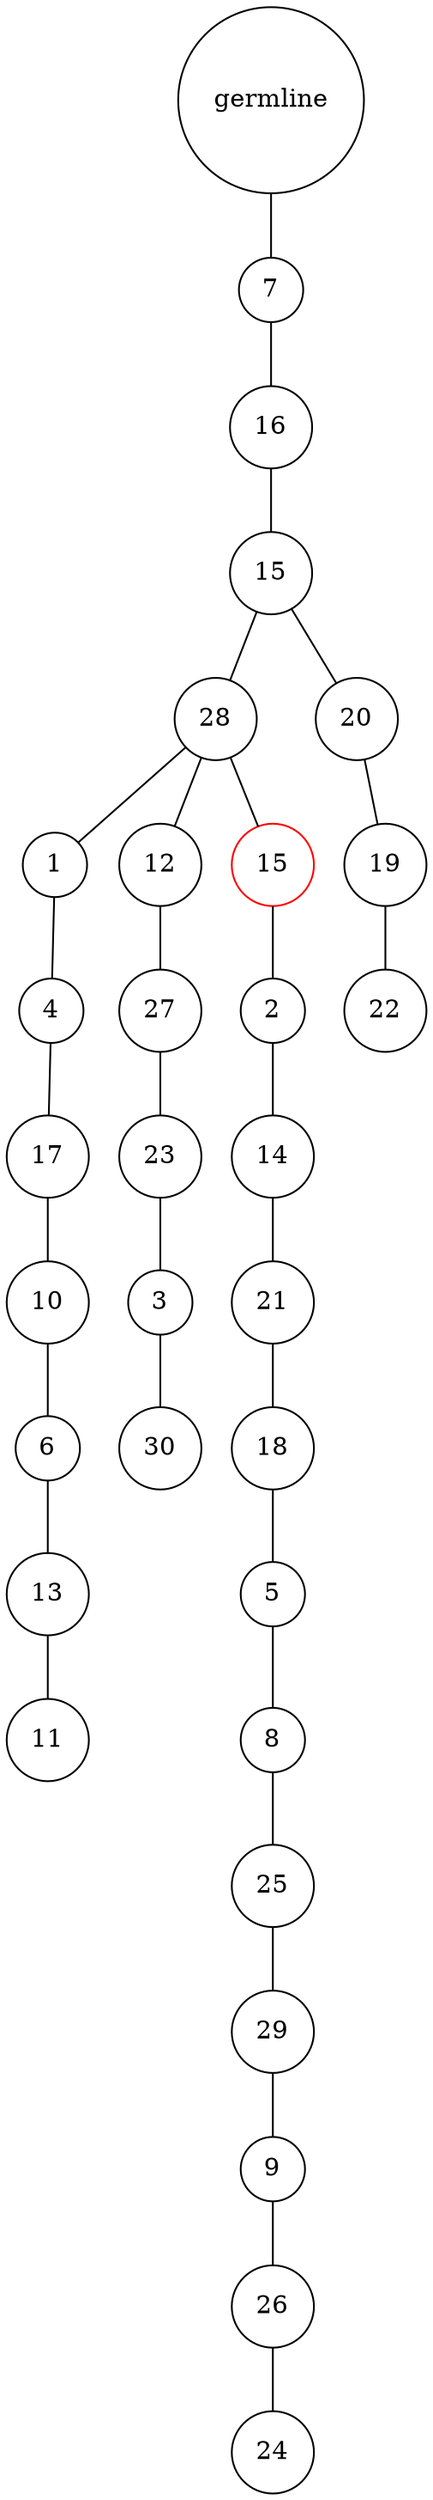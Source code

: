 graph {
	rankdir=UD;
	splines=line;
	node [shape=circle]
	"0x7f8488920a60" [label="germline"];
	"0x7f8488920a90" [label="7"];
	"0x7f8488920a60" -- "0x7f8488920a90" ;
	"0x7f8488920ac0" [label="16"];
	"0x7f8488920a90" -- "0x7f8488920ac0" ;
	"0x7f8488920af0" [label="15"];
	"0x7f8488920ac0" -- "0x7f8488920af0" ;
	"0x7f8488920b20" [label="28"];
	"0x7f8488920af0" -- "0x7f8488920b20" ;
	"0x7f8488920b50" [label="1"];
	"0x7f8488920b20" -- "0x7f8488920b50" ;
	"0x7f8488920b80" [label="4"];
	"0x7f8488920b50" -- "0x7f8488920b80" ;
	"0x7f8488920bb0" [label="17"];
	"0x7f8488920b80" -- "0x7f8488920bb0" ;
	"0x7f8488920be0" [label="10"];
	"0x7f8488920bb0" -- "0x7f8488920be0" ;
	"0x7f8488920c10" [label="6"];
	"0x7f8488920be0" -- "0x7f8488920c10" ;
	"0x7f8488920c40" [label="13"];
	"0x7f8488920c10" -- "0x7f8488920c40" ;
	"0x7f8488920c70" [label="11"];
	"0x7f8488920c40" -- "0x7f8488920c70" ;
	"0x7f8488920ca0" [label="12"];
	"0x7f8488920b20" -- "0x7f8488920ca0" ;
	"0x7f8488920cd0" [label="27"];
	"0x7f8488920ca0" -- "0x7f8488920cd0" ;
	"0x7f8488920d00" [label="23"];
	"0x7f8488920cd0" -- "0x7f8488920d00" ;
	"0x7f8488920d30" [label="3"];
	"0x7f8488920d00" -- "0x7f8488920d30" ;
	"0x7f8488920d60" [label="30"];
	"0x7f8488920d30" -- "0x7f8488920d60" ;
	"0x7f8488920d90" [label="15",color="red"];
	"0x7f8488920b20" -- "0x7f8488920d90" ;
	"0x7f8488920dc0" [label="2"];
	"0x7f8488920d90" -- "0x7f8488920dc0" ;
	"0x7f8488920df0" [label="14"];
	"0x7f8488920dc0" -- "0x7f8488920df0" ;
	"0x7f8488920e20" [label="21"];
	"0x7f8488920df0" -- "0x7f8488920e20" ;
	"0x7f8488920e50" [label="18"];
	"0x7f8488920e20" -- "0x7f8488920e50" ;
	"0x7f8488920e80" [label="5"];
	"0x7f8488920e50" -- "0x7f8488920e80" ;
	"0x7f8488920eb0" [label="8"];
	"0x7f8488920e80" -- "0x7f8488920eb0" ;
	"0x7f8488920ee0" [label="25"];
	"0x7f8488920eb0" -- "0x7f8488920ee0" ;
	"0x7f8488920f10" [label="29"];
	"0x7f8488920ee0" -- "0x7f8488920f10" ;
	"0x7f8488920f40" [label="9"];
	"0x7f8488920f10" -- "0x7f8488920f40" ;
	"0x7f8488920f70" [label="26"];
	"0x7f8488920f40" -- "0x7f8488920f70" ;
	"0x7f8488920fa0" [label="24"];
	"0x7f8488920f70" -- "0x7f8488920fa0" ;
	"0x7f8488920fd0" [label="20"];
	"0x7f8488920af0" -- "0x7f8488920fd0" ;
	"0x7f848892e040" [label="19"];
	"0x7f8488920fd0" -- "0x7f848892e040" ;
	"0x7f848892e070" [label="22"];
	"0x7f848892e040" -- "0x7f848892e070" ;
}
